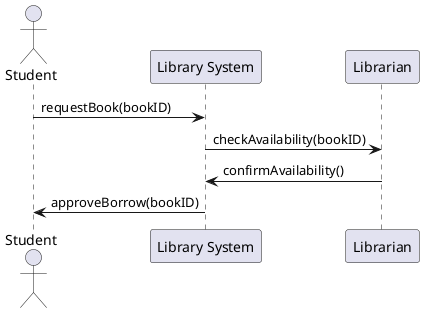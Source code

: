 @startuml
actor Student
participant "Library System" as LS
participant Librarian

Student -> LS: requestBook(bookID)
LS -> Librarian: checkAvailability(bookID)
Librarian -> LS: confirmAvailability()
LS -> Student: approveBorrow(bookID)
@enduml
